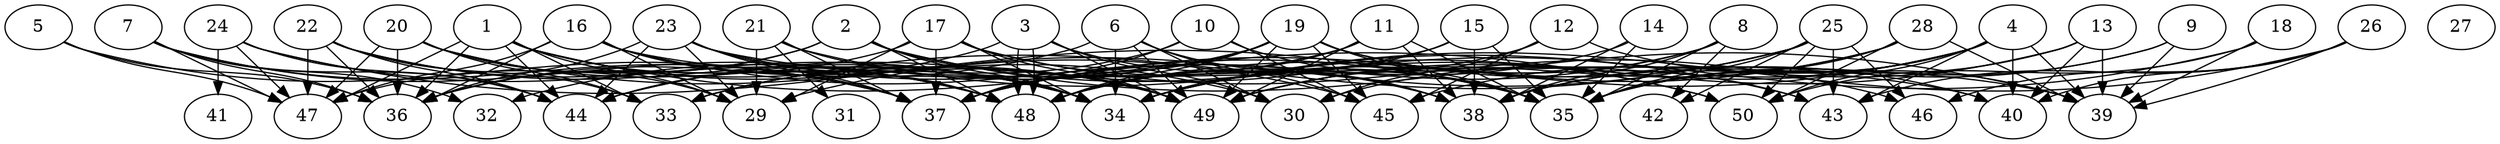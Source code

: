 // DAG automatically generated by daggen at Thu Oct  3 14:07:57 2019
// ./daggen --dot -n 50 --ccr 0.3 --fat 0.9 --regular 0.5 --density 0.5 --mindata 5242880 --maxdata 52428800 
digraph G {
  1 [size="169823573", alpha="0.04", expect_size="50947072"] 
  1 -> 29 [size ="50947072"]
  1 -> 30 [size ="50947072"]
  1 -> 33 [size ="50947072"]
  1 -> 36 [size ="50947072"]
  1 -> 44 [size ="50947072"]
  1 -> 47 [size ="50947072"]
  1 -> 48 [size ="50947072"]
  1 -> 49 [size ="50947072"]
  1 -> 50 [size ="50947072"]
  2 [size="70055253", alpha="0.13", expect_size="21016576"] 
  2 -> 34 [size ="21016576"]
  2 -> 36 [size ="21016576"]
  2 -> 39 [size ="21016576"]
  2 -> 47 [size ="21016576"]
  2 -> 48 [size ="21016576"]
  2 -> 49 [size ="21016576"]
  2 -> 50 [size ="21016576"]
  3 [size="88183467", alpha="0.14", expect_size="26455040"] 
  3 -> 30 [size ="26455040"]
  3 -> 38 [size ="26455040"]
  3 -> 44 [size ="26455040"]
  3 -> 48 [size ="26455040"]
  3 -> 48 [size ="26455040"]
  3 -> 49 [size ="26455040"]
  4 [size="86835200", alpha="0.18", expect_size="26050560"] 
  4 -> 30 [size ="26050560"]
  4 -> 35 [size ="26050560"]
  4 -> 37 [size ="26050560"]
  4 -> 38 [size ="26050560"]
  4 -> 39 [size ="26050560"]
  4 -> 40 [size ="26050560"]
  4 -> 43 [size ="26050560"]
  4 -> 49 [size ="26050560"]
  4 -> 50 [size ="26050560"]
  5 [size="144967680", alpha="0.02", expect_size="43490304"] 
  5 -> 36 [size ="43490304"]
  5 -> 37 [size ="43490304"]
  5 -> 47 [size ="43490304"]
  6 [size="19739307", alpha="0.17", expect_size="5921792"] 
  6 -> 30 [size ="5921792"]
  6 -> 34 [size ="5921792"]
  6 -> 36 [size ="5921792"]
  6 -> 38 [size ="5921792"]
  6 -> 45 [size ="5921792"]
  6 -> 49 [size ="5921792"]
  7 [size="156654933", alpha="0.16", expect_size="46996480"] 
  7 -> 32 [size ="46996480"]
  7 -> 36 [size ="46996480"]
  7 -> 37 [size ="46996480"]
  7 -> 44 [size ="46996480"]
  7 -> 47 [size ="46996480"]
  7 -> 48 [size ="46996480"]
  8 [size="92753920", alpha="0.11", expect_size="27826176"] 
  8 -> 35 [size ="27826176"]
  8 -> 37 [size ="27826176"]
  8 -> 38 [size ="27826176"]
  8 -> 42 [size ="27826176"]
  8 -> 49 [size ="27826176"]
  9 [size="149906773", alpha="0.15", expect_size="44972032"] 
  9 -> 35 [size ="44972032"]
  9 -> 38 [size ="44972032"]
  9 -> 39 [size ="44972032"]
  10 [size="131734187", alpha="0.02", expect_size="39520256"] 
  10 -> 33 [size ="39520256"]
  10 -> 35 [size ="39520256"]
  10 -> 37 [size ="39520256"]
  10 -> 45 [size ="39520256"]
  11 [size="102164480", alpha="0.12", expect_size="30649344"] 
  11 -> 33 [size ="30649344"]
  11 -> 35 [size ="30649344"]
  11 -> 38 [size ="30649344"]
  11 -> 48 [size ="30649344"]
  11 -> 49 [size ="30649344"]
  12 [size="130007040", alpha="0.14", expect_size="39002112"] 
  12 -> 30 [size ="39002112"]
  12 -> 39 [size ="39002112"]
  12 -> 45 [size ="39002112"]
  12 -> 48 [size ="39002112"]
  13 [size="74386773", alpha="0.07", expect_size="22316032"] 
  13 -> 34 [size ="22316032"]
  13 -> 35 [size ="22316032"]
  13 -> 39 [size ="22316032"]
  13 -> 40 [size ="22316032"]
  13 -> 45 [size ="22316032"]
  14 [size="26071040", alpha="0.17", expect_size="7821312"] 
  14 -> 35 [size ="7821312"]
  14 -> 38 [size ="7821312"]
  14 -> 48 [size ="7821312"]
  15 [size="169813333", alpha="0.11", expect_size="50944000"] 
  15 -> 34 [size ="50944000"]
  15 -> 35 [size ="50944000"]
  15 -> 38 [size ="50944000"]
  15 -> 44 [size ="50944000"]
  16 [size="27006293", alpha="0.18", expect_size="8101888"] 
  16 -> 29 [size ="8101888"]
  16 -> 35 [size ="8101888"]
  16 -> 36 [size ="8101888"]
  16 -> 37 [size ="8101888"]
  16 -> 40 [size ="8101888"]
  16 -> 47 [size ="8101888"]
  16 -> 49 [size ="8101888"]
  17 [size="158627840", alpha="0.12", expect_size="47588352"] 
  17 -> 29 [size ="47588352"]
  17 -> 34 [size ="47588352"]
  17 -> 35 [size ="47588352"]
  17 -> 36 [size ="47588352"]
  17 -> 37 [size ="47588352"]
  17 -> 46 [size ="47588352"]
  17 -> 49 [size ="47588352"]
  18 [size="126580053", alpha="0.12", expect_size="37974016"] 
  18 -> 34 [size ="37974016"]
  18 -> 39 [size ="37974016"]
  18 -> 50 [size ="37974016"]
  19 [size="54213973", alpha="0.16", expect_size="16264192"] 
  19 -> 32 [size ="16264192"]
  19 -> 35 [size ="16264192"]
  19 -> 37 [size ="16264192"]
  19 -> 40 [size ="16264192"]
  19 -> 43 [size ="16264192"]
  19 -> 44 [size ="16264192"]
  19 -> 45 [size ="16264192"]
  19 -> 48 [size ="16264192"]
  19 -> 49 [size ="16264192"]
  20 [size="169526613", alpha="0.03", expect_size="50857984"] 
  20 -> 29 [size ="50857984"]
  20 -> 33 [size ="50857984"]
  20 -> 34 [size ="50857984"]
  20 -> 36 [size ="50857984"]
  20 -> 45 [size ="50857984"]
  20 -> 47 [size ="50857984"]
  21 [size="29163520", alpha="0.10", expect_size="8749056"] 
  21 -> 29 [size ="8749056"]
  21 -> 31 [size ="8749056"]
  21 -> 34 [size ="8749056"]
  21 -> 37 [size ="8749056"]
  21 -> 43 [size ="8749056"]
  22 [size="124265813", alpha="0.03", expect_size="37279744"] 
  22 -> 33 [size ="37279744"]
  22 -> 34 [size ="37279744"]
  22 -> 36 [size ="37279744"]
  22 -> 44 [size ="37279744"]
  22 -> 47 [size ="37279744"]
  22 -> 48 [size ="37279744"]
  23 [size="76997973", alpha="0.05", expect_size="23099392"] 
  23 -> 29 [size ="23099392"]
  23 -> 36 [size ="23099392"]
  23 -> 37 [size ="23099392"]
  23 -> 38 [size ="23099392"]
  23 -> 39 [size ="23099392"]
  23 -> 44 [size ="23099392"]
  23 -> 48 [size ="23099392"]
  24 [size="135038293", alpha="0.17", expect_size="40511488"] 
  24 -> 34 [size ="40511488"]
  24 -> 35 [size ="40511488"]
  24 -> 41 [size ="40511488"]
  24 -> 44 [size ="40511488"]
  24 -> 47 [size ="40511488"]
  25 [size="114715307", alpha="0.04", expect_size="34414592"] 
  25 -> 29 [size ="34414592"]
  25 -> 33 [size ="34414592"]
  25 -> 34 [size ="34414592"]
  25 -> 35 [size ="34414592"]
  25 -> 42 [size ="34414592"]
  25 -> 43 [size ="34414592"]
  25 -> 46 [size ="34414592"]
  25 -> 50 [size ="34414592"]
  26 [size="40683520", alpha="0.12", expect_size="12205056"] 
  26 -> 34 [size ="12205056"]
  26 -> 39 [size ="12205056"]
  26 -> 40 [size ="12205056"]
  26 -> 43 [size ="12205056"]
  26 -> 46 [size ="12205056"]
  27 [size="23732907", alpha="0.17", expect_size="7119872"] 
  28 [size="115090773", alpha="0.12", expect_size="34527232"] 
  28 -> 35 [size ="34527232"]
  28 -> 39 [size ="34527232"]
  28 -> 48 [size ="34527232"]
  28 -> 49 [size ="34527232"]
  28 -> 50 [size ="34527232"]
  29 [size="52118187", alpha="0.04", expect_size="15635456"] 
  30 [size="17657173", alpha="0.10", expect_size="5297152"] 
  31 [size="40878080", alpha="0.07", expect_size="12263424"] 
  32 [size="116841813", alpha="0.19", expect_size="35052544"] 
  33 [size="140840960", alpha="0.17", expect_size="42252288"] 
  34 [size="26299733", alpha="0.17", expect_size="7889920"] 
  35 [size="157149867", alpha="0.16", expect_size="47144960"] 
  36 [size="31740587", alpha="0.17", expect_size="9522176"] 
  37 [size="124194133", alpha="0.15", expect_size="37258240"] 
  38 [size="101829973", alpha="0.07", expect_size="30548992"] 
  39 [size="39932587", alpha="0.04", expect_size="11979776"] 
  40 [size="70932480", alpha="0.00", expect_size="21279744"] 
  41 [size="151801173", alpha="0.18", expect_size="45540352"] 
  42 [size="52660907", alpha="0.09", expect_size="15798272"] 
  43 [size="43328853", alpha="0.08", expect_size="12998656"] 
  44 [size="23429120", alpha="0.02", expect_size="7028736"] 
  45 [size="158842880", alpha="0.08", expect_size="47652864"] 
  46 [size="130054827", alpha="0.17", expect_size="39016448"] 
  47 [size="103881387", alpha="0.07", expect_size="31164416"] 
  48 [size="64187733", alpha="0.09", expect_size="19256320"] 
  49 [size="120081067", alpha="0.15", expect_size="36024320"] 
  50 [size="151012693", alpha="0.02", expect_size="45303808"] 
}
